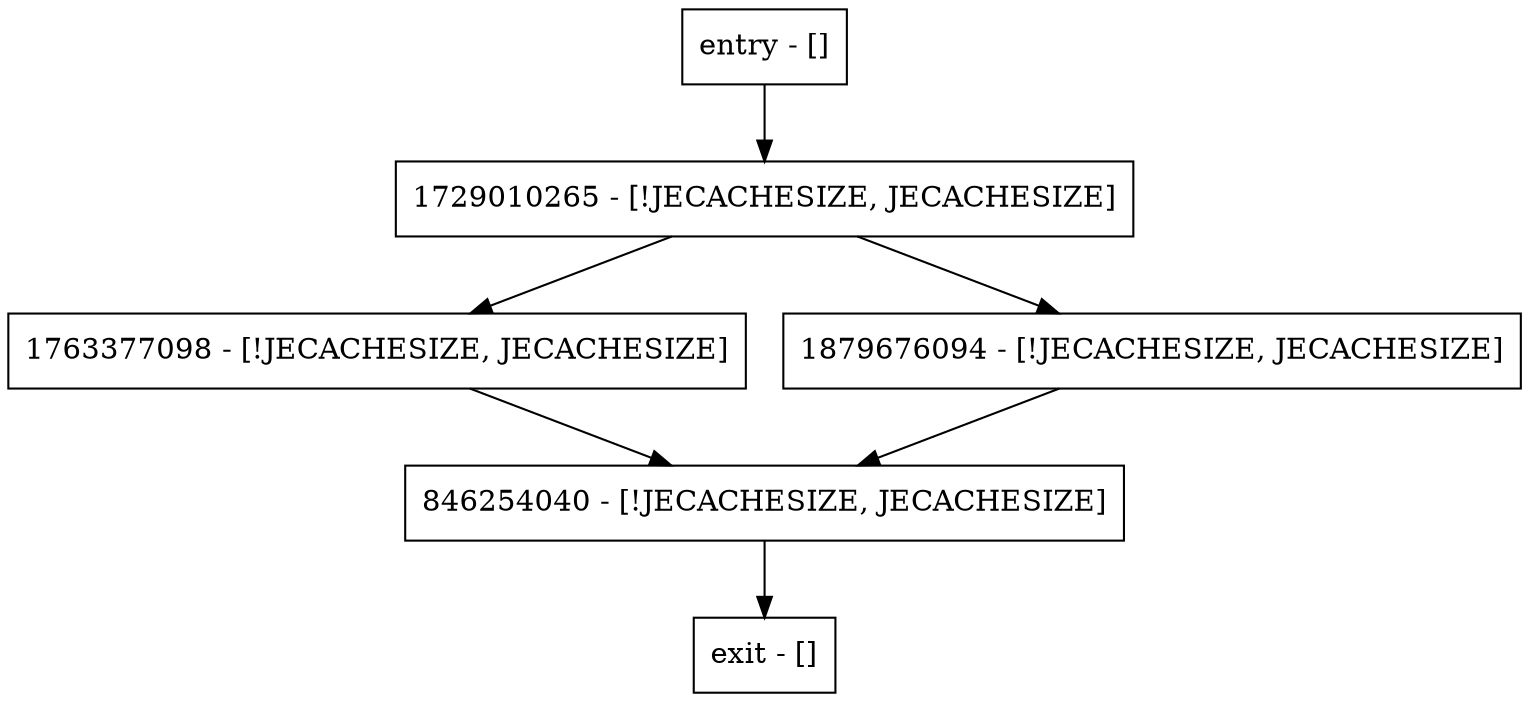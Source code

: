 digraph <clinit> {
node [shape=record];
entry [label="entry - []"];
exit [label="exit - []"];
1763377098 [label="1763377098 - [!JECACHESIZE, JECACHESIZE]"];
1729010265 [label="1729010265 - [!JECACHESIZE, JECACHESIZE]"];
846254040 [label="846254040 - [!JECACHESIZE, JECACHESIZE]"];
1879676094 [label="1879676094 - [!JECACHESIZE, JECACHESIZE]"];
entry;
exit;
entry -> 1729010265;
1763377098 -> 846254040;
1729010265 -> 1763377098;
1729010265 -> 1879676094;
846254040 -> exit;
1879676094 -> 846254040;
}
